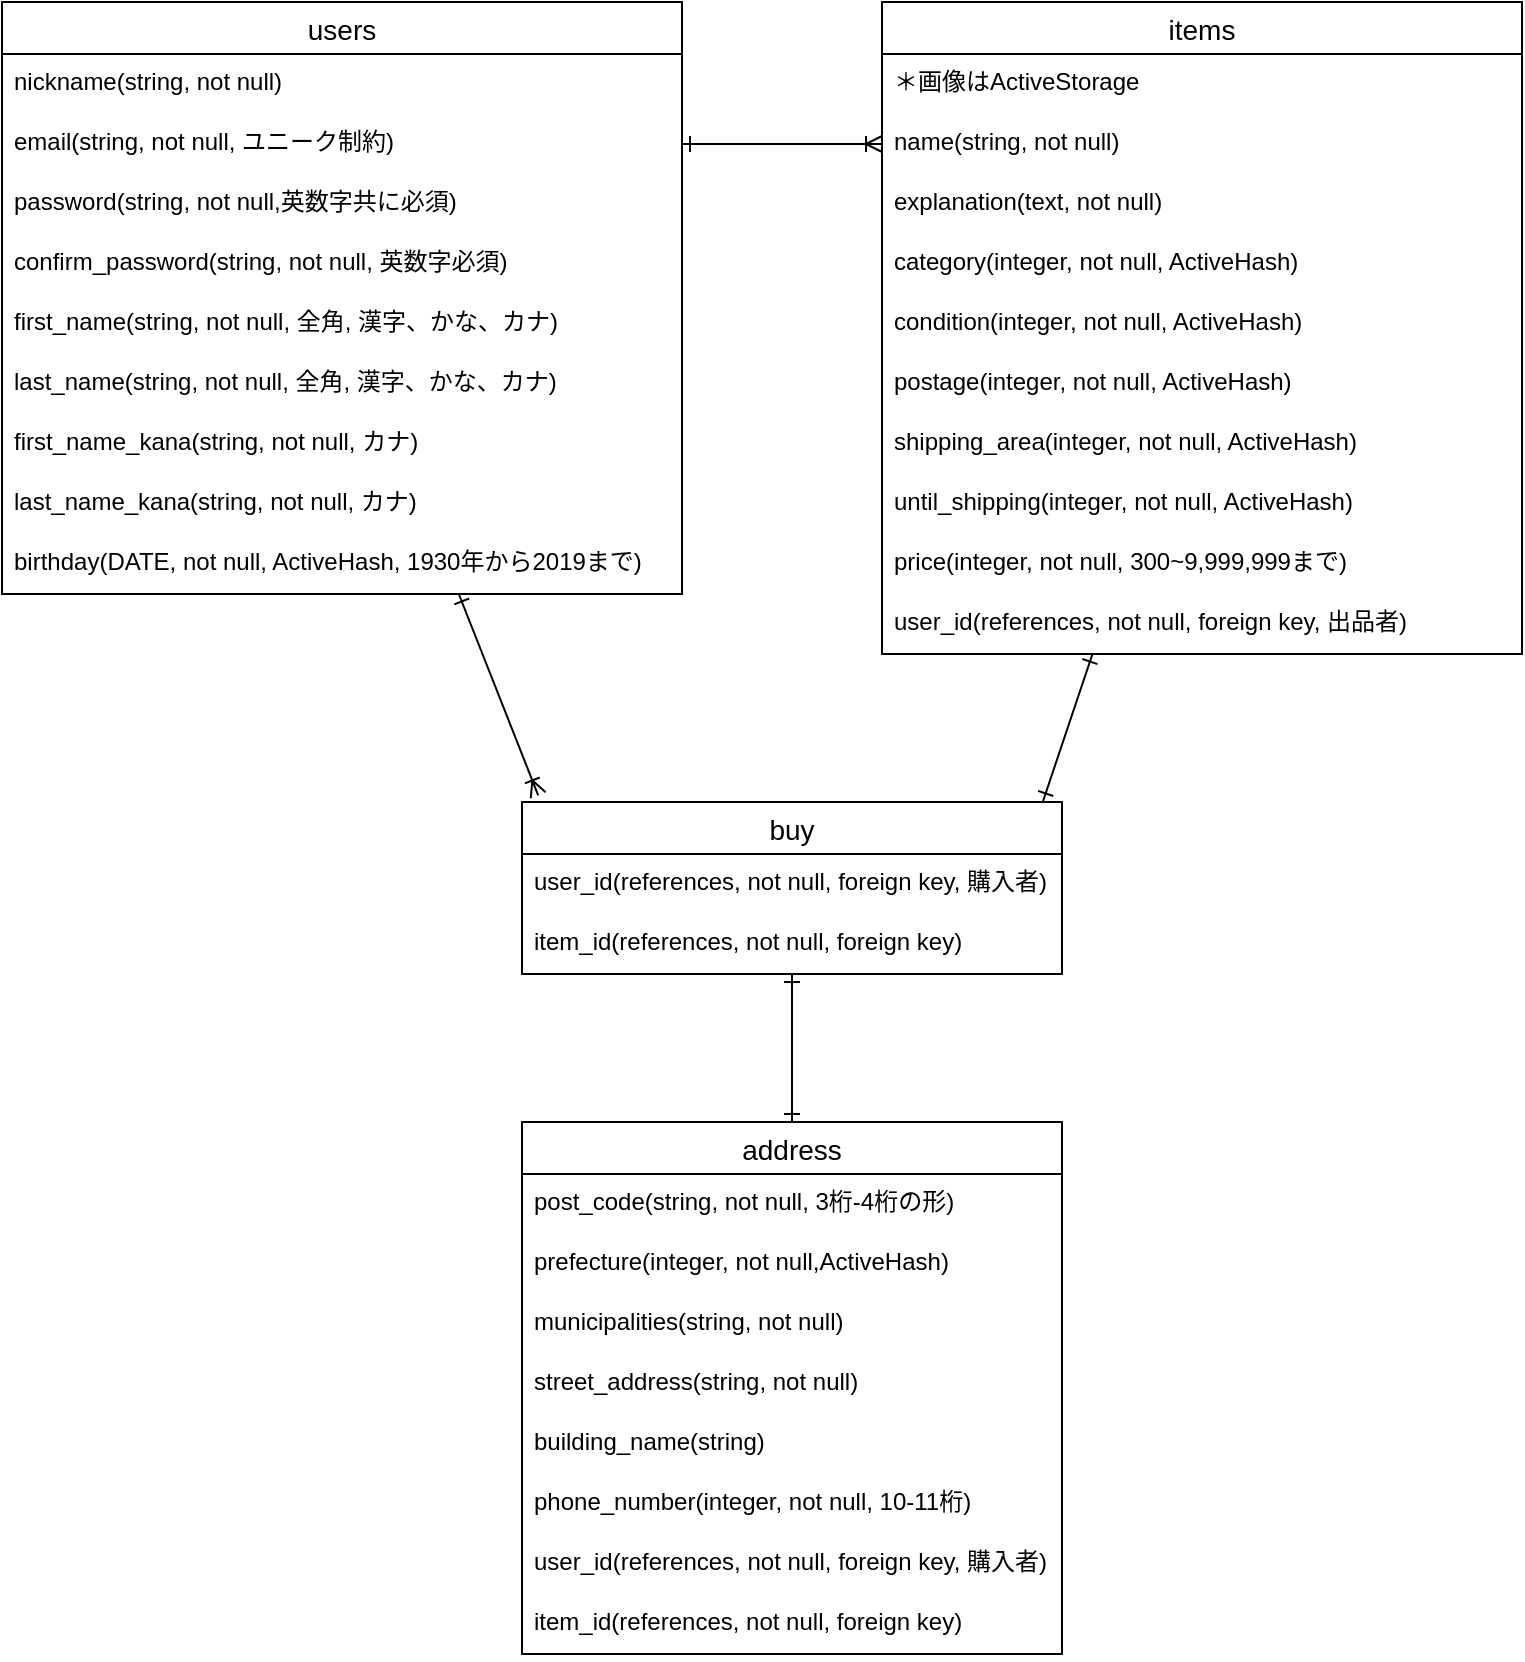 <mxfile>
    <diagram id="9snesZveUqVfmNJ90U8Y" name="ページ1">
        <mxGraphModel dx="577" dy="647" grid="1" gridSize="10" guides="1" tooltips="1" connect="1" arrows="1" fold="1" page="1" pageScale="1" pageWidth="827" pageHeight="1169" math="0" shadow="0">
            <root>
                <mxCell id="0"/>
                <mxCell id="1" parent="0"/>
                <mxCell id="51" style="edgeStyle=none;jumpStyle=none;html=1;entryX=0.03;entryY=-0.039;entryDx=0;entryDy=0;startArrow=ERone;startFill=0;endArrow=ERoneToMany;endFill=0;entryPerimeter=0;" parent="1" source="2" target="14" edge="1">
                    <mxGeometry relative="1" as="geometry"/>
                </mxCell>
                <mxCell id="2" value="users" style="swimlane;fontStyle=0;childLayout=stackLayout;horizontal=1;startSize=26;horizontalStack=0;resizeParent=1;resizeParentMax=0;resizeLast=0;collapsible=1;marginBottom=0;align=center;fontSize=14;" parent="1" vertex="1">
                    <mxGeometry y="40" width="340" height="296" as="geometry"/>
                </mxCell>
                <mxCell id="4" value="nickname(string, not null)" style="text;strokeColor=none;fillColor=none;spacingLeft=4;spacingRight=4;overflow=hidden;rotatable=0;points=[[0,0.5],[1,0.5]];portConstraint=eastwest;fontSize=12;" parent="2" vertex="1">
                    <mxGeometry y="26" width="340" height="30" as="geometry"/>
                </mxCell>
                <mxCell id="5" value="email(string, not null, ユニーク制約)" style="text;strokeColor=none;fillColor=none;spacingLeft=4;spacingRight=4;overflow=hidden;rotatable=0;points=[[0,0.5],[1,0.5]];portConstraint=eastwest;fontSize=12;" parent="2" vertex="1">
                    <mxGeometry y="56" width="340" height="30" as="geometry"/>
                </mxCell>
                <mxCell id="18" value="password(string, not null,英数字共に必須)" style="text;strokeColor=none;fillColor=none;spacingLeft=4;spacingRight=4;overflow=hidden;rotatable=0;points=[[0,0.5],[1,0.5]];portConstraint=eastwest;fontSize=12;" parent="2" vertex="1">
                    <mxGeometry y="86" width="340" height="30" as="geometry"/>
                </mxCell>
                <mxCell id="22" value="confirm_password(string, not null, 英数字必須)" style="text;strokeColor=none;fillColor=none;spacingLeft=4;spacingRight=4;overflow=hidden;rotatable=0;points=[[0,0.5],[1,0.5]];portConstraint=eastwest;fontSize=12;" parent="2" vertex="1">
                    <mxGeometry y="116" width="340" height="30" as="geometry"/>
                </mxCell>
                <mxCell id="26" value="first_name(string, not null, 全角, 漢字、かな、カナ)" style="text;strokeColor=none;fillColor=none;spacingLeft=4;spacingRight=4;overflow=hidden;rotatable=0;points=[[0,0.5],[1,0.5]];portConstraint=eastwest;fontSize=12;" parent="2" vertex="1">
                    <mxGeometry y="146" width="340" height="30" as="geometry"/>
                </mxCell>
                <mxCell id="25" value="last_name(string, not null, 全角, 漢字、かな、カナ)" style="text;strokeColor=none;fillColor=none;spacingLeft=4;spacingRight=4;overflow=hidden;rotatable=0;points=[[0,0.5],[1,0.5]];portConstraint=eastwest;fontSize=12;" parent="2" vertex="1">
                    <mxGeometry y="176" width="340" height="30" as="geometry"/>
                </mxCell>
                <mxCell id="23" value="first_name_kana(string, not null, カナ)" style="text;strokeColor=none;fillColor=none;spacingLeft=4;spacingRight=4;overflow=hidden;rotatable=0;points=[[0,0.5],[1,0.5]];portConstraint=eastwest;fontSize=12;" parent="2" vertex="1">
                    <mxGeometry y="206" width="340" height="30" as="geometry"/>
                </mxCell>
                <mxCell id="24" value="last_name_kana(string, not null, カナ)" style="text;strokeColor=none;fillColor=none;spacingLeft=4;spacingRight=4;overflow=hidden;rotatable=0;points=[[0,0.5],[1,0.5]];portConstraint=eastwest;fontSize=12;" parent="2" vertex="1">
                    <mxGeometry y="236" width="340" height="30" as="geometry"/>
                </mxCell>
                <mxCell id="27" value="birthday(DATE, not null, ActiveHash, 1930年から2019まで)" style="text;strokeColor=none;fillColor=none;spacingLeft=4;spacingRight=4;overflow=hidden;rotatable=0;points=[[0,0.5],[1,0.5]];portConstraint=eastwest;fontSize=12;" parent="2" vertex="1">
                    <mxGeometry y="266" width="340" height="30" as="geometry"/>
                </mxCell>
                <mxCell id="52" style="edgeStyle=none;jumpStyle=none;html=1;entryX=0.965;entryY=-0.006;entryDx=0;entryDy=0;entryPerimeter=0;startArrow=ERone;startFill=0;endArrow=ERone;endFill=0;" parent="1" source="6" target="14" edge="1">
                    <mxGeometry relative="1" as="geometry"/>
                </mxCell>
                <mxCell id="6" value="items" style="swimlane;fontStyle=0;childLayout=stackLayout;horizontal=1;startSize=26;horizontalStack=0;resizeParent=1;resizeParentMax=0;resizeLast=0;collapsible=1;marginBottom=0;align=center;fontSize=14;" parent="1" vertex="1">
                    <mxGeometry x="440" y="40" width="320" height="326" as="geometry"/>
                </mxCell>
                <mxCell id="7" value="＊画像はActiveStorage" style="text;strokeColor=none;fillColor=none;spacingLeft=4;spacingRight=4;overflow=hidden;rotatable=0;points=[[0,0.5],[1,0.5]];portConstraint=eastwest;fontSize=12;" parent="6" vertex="1">
                    <mxGeometry y="26" width="320" height="30" as="geometry"/>
                </mxCell>
                <mxCell id="9" value="name(string, not null)" style="text;strokeColor=none;fillColor=none;spacingLeft=4;spacingRight=4;overflow=hidden;rotatable=0;points=[[0,0.5],[1,0.5]];portConstraint=eastwest;fontSize=12;" parent="6" vertex="1">
                    <mxGeometry y="56" width="320" height="30" as="geometry"/>
                </mxCell>
                <mxCell id="28" value="explanation(text, not null)" style="text;strokeColor=none;fillColor=none;spacingLeft=4;spacingRight=4;overflow=hidden;rotatable=0;points=[[0,0.5],[1,0.5]];portConstraint=eastwest;fontSize=12;" parent="6" vertex="1">
                    <mxGeometry y="86" width="320" height="30" as="geometry"/>
                </mxCell>
                <mxCell id="34" value="category(integer, not null, ActiveHash)" style="text;strokeColor=none;fillColor=none;spacingLeft=4;spacingRight=4;overflow=hidden;rotatable=0;points=[[0,0.5],[1,0.5]];portConstraint=eastwest;fontSize=12;" parent="6" vertex="1">
                    <mxGeometry y="116" width="320" height="30" as="geometry"/>
                </mxCell>
                <mxCell id="33" value="condition(integer, not null, ActiveHash)" style="text;strokeColor=none;fillColor=none;spacingLeft=4;spacingRight=4;overflow=hidden;rotatable=0;points=[[0,0.5],[1,0.5]];portConstraint=eastwest;fontSize=12;" parent="6" vertex="1">
                    <mxGeometry y="146" width="320" height="30" as="geometry"/>
                </mxCell>
                <mxCell id="30" value="postage(integer, not null, ActiveHash)" style="text;strokeColor=none;fillColor=none;spacingLeft=4;spacingRight=4;overflow=hidden;rotatable=0;points=[[0,0.5],[1,0.5]];portConstraint=eastwest;fontSize=12;" parent="6" vertex="1">
                    <mxGeometry y="176" width="320" height="30" as="geometry"/>
                </mxCell>
                <mxCell id="32" value="shipping_area(integer, not null, ActiveHash)" style="text;strokeColor=none;fillColor=none;spacingLeft=4;spacingRight=4;overflow=hidden;rotatable=0;points=[[0,0.5],[1,0.5]];portConstraint=eastwest;fontSize=12;" parent="6" vertex="1">
                    <mxGeometry y="206" width="320" height="30" as="geometry"/>
                </mxCell>
                <mxCell id="31" value="until_shipping(integer, not null, ActiveHash)" style="text;strokeColor=none;fillColor=none;spacingLeft=4;spacingRight=4;overflow=hidden;rotatable=0;points=[[0,0.5],[1,0.5]];portConstraint=eastwest;fontSize=12;" parent="6" vertex="1">
                    <mxGeometry y="236" width="320" height="30" as="geometry"/>
                </mxCell>
                <mxCell id="29" value="price(integer, not null, 300~9,999,999まで)" style="text;strokeColor=none;fillColor=none;spacingLeft=4;spacingRight=4;overflow=hidden;rotatable=0;points=[[0,0.5],[1,0.5]];portConstraint=eastwest;fontSize=12;" parent="6" vertex="1">
                    <mxGeometry y="266" width="320" height="30" as="geometry"/>
                </mxCell>
                <mxCell id="38" value="user_id(references, not null, foreign key, 出品者)" style="text;strokeColor=none;fillColor=none;spacingLeft=4;spacingRight=4;overflow=hidden;rotatable=0;points=[[0,0.5],[1,0.5]];portConstraint=eastwest;fontSize=12;" parent="6" vertex="1">
                    <mxGeometry y="296" width="320" height="30" as="geometry"/>
                </mxCell>
                <mxCell id="53" style="edgeStyle=none;jumpStyle=none;html=1;entryX=0.5;entryY=0;entryDx=0;entryDy=0;startArrow=ERone;startFill=0;endArrow=ERone;endFill=0;" parent="1" source="14" target="44" edge="1">
                    <mxGeometry relative="1" as="geometry"/>
                </mxCell>
                <mxCell id="14" value="buy" style="swimlane;fontStyle=0;childLayout=stackLayout;horizontal=1;startSize=26;horizontalStack=0;resizeParent=1;resizeParentMax=0;resizeLast=0;collapsible=1;marginBottom=0;align=center;fontSize=14;" parent="1" vertex="1">
                    <mxGeometry x="260" y="440" width="270" height="86" as="geometry"/>
                </mxCell>
                <mxCell id="16" value="user_id(references, not null, foreign key, 購入者)" style="text;strokeColor=none;fillColor=none;spacingLeft=4;spacingRight=4;overflow=hidden;rotatable=0;points=[[0,0.5],[1,0.5]];portConstraint=eastwest;fontSize=12;" parent="14" vertex="1">
                    <mxGeometry y="26" width="270" height="30" as="geometry"/>
                </mxCell>
                <mxCell id="40" value="item_id(references, not null, foreign key)" style="text;strokeColor=none;fillColor=none;spacingLeft=4;spacingRight=4;overflow=hidden;rotatable=0;points=[[0,0.5],[1,0.5]];portConstraint=eastwest;fontSize=12;" parent="14" vertex="1">
                    <mxGeometry y="56" width="270" height="30" as="geometry"/>
                </mxCell>
                <mxCell id="19" style="edgeStyle=none;html=1;exitX=1;exitY=0.5;exitDx=0;exitDy=0;entryX=0;entryY=0.5;entryDx=0;entryDy=0;jumpStyle=none;endArrow=ERoneToMany;endFill=0;startArrow=ERone;startFill=0;" parent="1" source="5" edge="1">
                    <mxGeometry relative="1" as="geometry">
                        <mxPoint x="440" y="111" as="targetPoint"/>
                    </mxGeometry>
                </mxCell>
                <mxCell id="44" value="address" style="swimlane;fontStyle=0;childLayout=stackLayout;horizontal=1;startSize=26;horizontalStack=0;resizeParent=1;resizeParentMax=0;resizeLast=0;collapsible=1;marginBottom=0;align=center;fontSize=14;" parent="1" vertex="1">
                    <mxGeometry x="260" y="600" width="270" height="266" as="geometry"/>
                </mxCell>
                <mxCell id="45" value="post_code(string, not null, 3桁-4桁の形)" style="text;strokeColor=none;fillColor=none;spacingLeft=4;spacingRight=4;overflow=hidden;rotatable=0;points=[[0,0.5],[1,0.5]];portConstraint=eastwest;fontSize=12;" parent="44" vertex="1">
                    <mxGeometry y="26" width="270" height="30" as="geometry"/>
                </mxCell>
                <mxCell id="46" value="prefecture(integer, not null,ActiveHash)" style="text;strokeColor=none;fillColor=none;spacingLeft=4;spacingRight=4;overflow=hidden;rotatable=0;points=[[0,0.5],[1,0.5]];portConstraint=eastwest;fontSize=12;" parent="44" vertex="1">
                    <mxGeometry y="56" width="270" height="30" as="geometry"/>
                </mxCell>
                <mxCell id="47" value="municipalities(string, not null)" style="text;strokeColor=none;fillColor=none;spacingLeft=4;spacingRight=4;overflow=hidden;rotatable=0;points=[[0,0.5],[1,0.5]];portConstraint=eastwest;fontSize=12;" parent="44" vertex="1">
                    <mxGeometry y="86" width="270" height="30" as="geometry"/>
                </mxCell>
                <mxCell id="49" value="street_address(string, not null)" style="text;strokeColor=none;fillColor=none;spacingLeft=4;spacingRight=4;overflow=hidden;rotatable=0;points=[[0,0.5],[1,0.5]];portConstraint=eastwest;fontSize=12;" parent="44" vertex="1">
                    <mxGeometry y="116" width="270" height="30" as="geometry"/>
                </mxCell>
                <mxCell id="48" value="building_name(string)" style="text;strokeColor=none;fillColor=none;spacingLeft=4;spacingRight=4;overflow=hidden;rotatable=0;points=[[0,0.5],[1,0.5]];portConstraint=eastwest;fontSize=12;" parent="44" vertex="1">
                    <mxGeometry y="146" width="270" height="30" as="geometry"/>
                </mxCell>
                <mxCell id="50" value="phone_number(integer, not null, 10-11桁)" style="text;strokeColor=none;fillColor=none;spacingLeft=4;spacingRight=4;overflow=hidden;rotatable=0;points=[[0,0.5],[1,0.5]];portConstraint=eastwest;fontSize=12;" parent="44" vertex="1">
                    <mxGeometry y="176" width="270" height="30" as="geometry"/>
                </mxCell>
                <mxCell id="55" value="user_id(references, not null, foreign key, 購入者)" style="text;strokeColor=none;fillColor=none;spacingLeft=4;spacingRight=4;overflow=hidden;rotatable=0;points=[[0,0.5],[1,0.5]];portConstraint=eastwest;fontSize=12;" parent="44" vertex="1">
                    <mxGeometry y="206" width="270" height="30" as="geometry"/>
                </mxCell>
                <mxCell id="54" value="item_id(references, not null, foreign key)" style="text;strokeColor=none;fillColor=none;spacingLeft=4;spacingRight=4;overflow=hidden;rotatable=0;points=[[0,0.5],[1,0.5]];portConstraint=eastwest;fontSize=12;" parent="44" vertex="1">
                    <mxGeometry y="236" width="270" height="30" as="geometry"/>
                </mxCell>
            </root>
        </mxGraphModel>
    </diagram>
</mxfile>